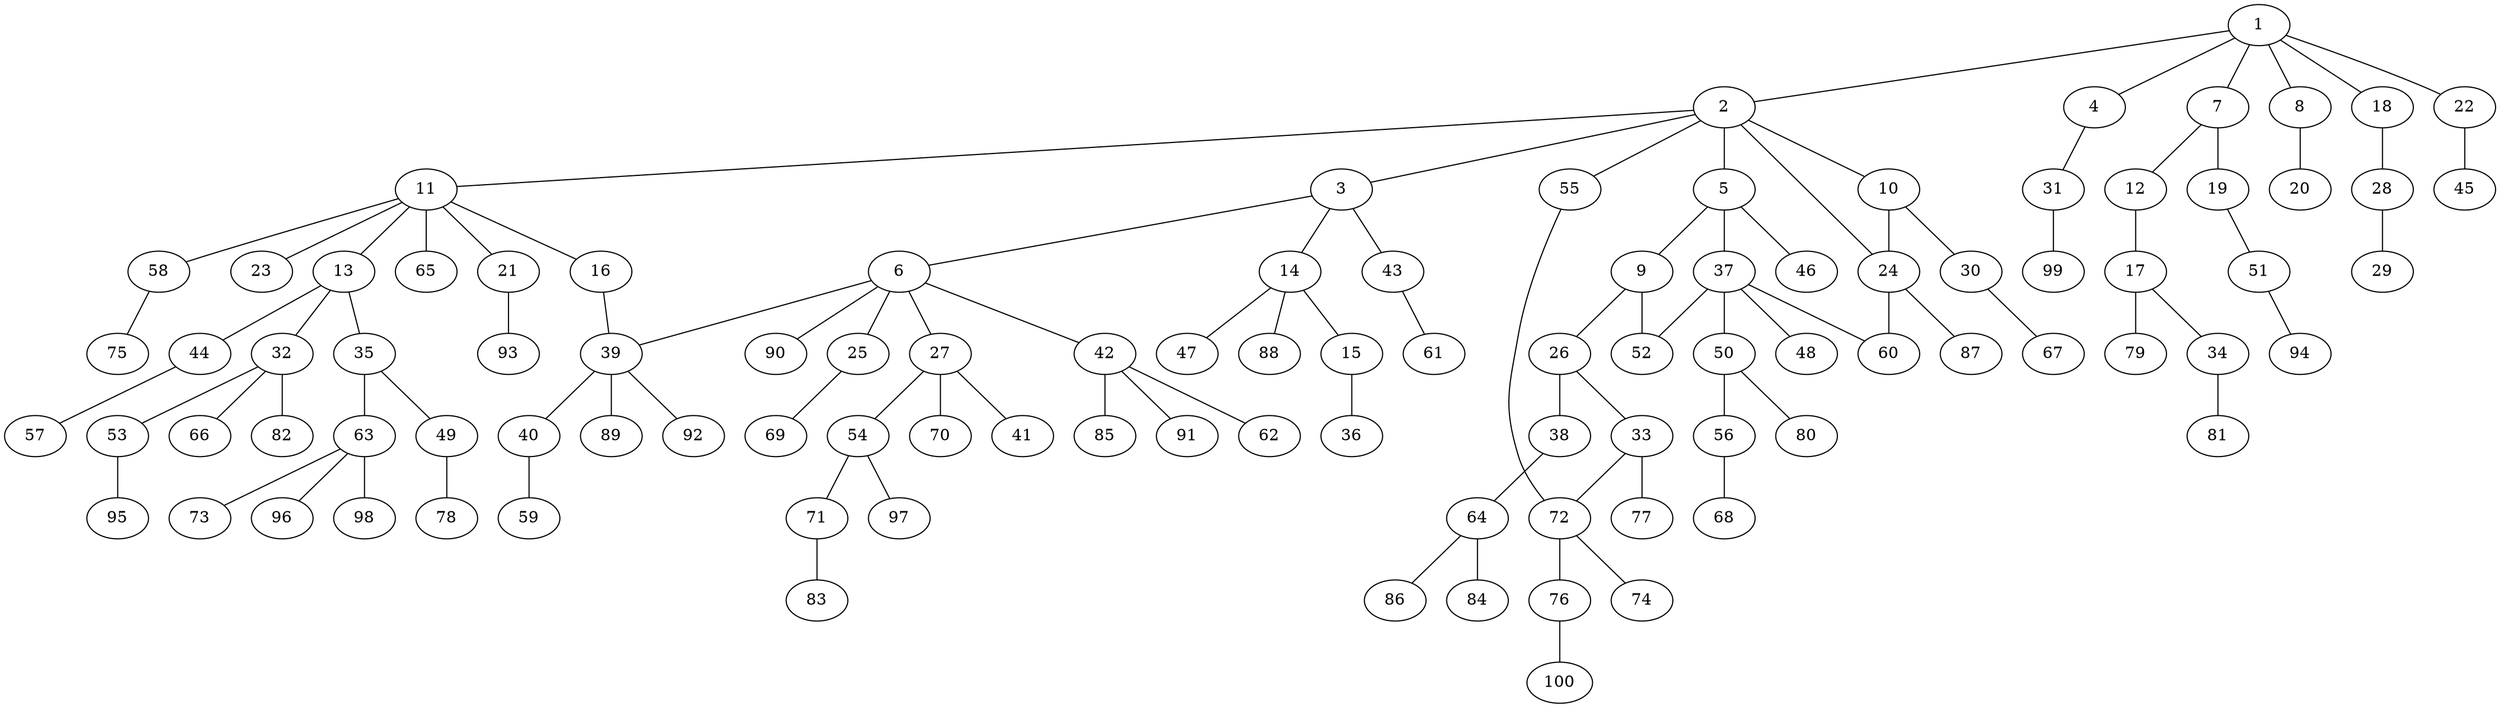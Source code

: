 graph graphname {1--2
1--4
1--7
1--8
1--18
1--22
2--3
2--5
2--10
2--11
2--24
2--55
3--6
3--14
3--43
4--31
5--9
5--37
5--46
6--25
6--27
6--39
6--42
6--90
7--12
7--19
8--20
9--26
9--52
10--24
10--30
11--13
11--16
11--21
11--23
11--58
11--65
12--17
13--32
13--35
13--44
14--15
14--47
14--88
15--36
16--39
17--34
17--79
18--28
19--51
21--93
22--45
24--60
24--87
25--69
26--33
26--38
27--41
27--54
27--70
28--29
30--67
31--99
32--53
32--66
32--82
33--72
33--77
34--81
35--49
35--63
37--48
37--50
37--52
37--60
38--64
39--40
39--89
39--92
40--59
42--62
42--85
42--91
43--61
44--57
49--78
50--56
50--80
51--94
53--95
54--71
54--97
55--72
56--68
58--75
63--73
63--96
63--98
64--84
64--86
71--83
72--74
72--76
76--100
}
